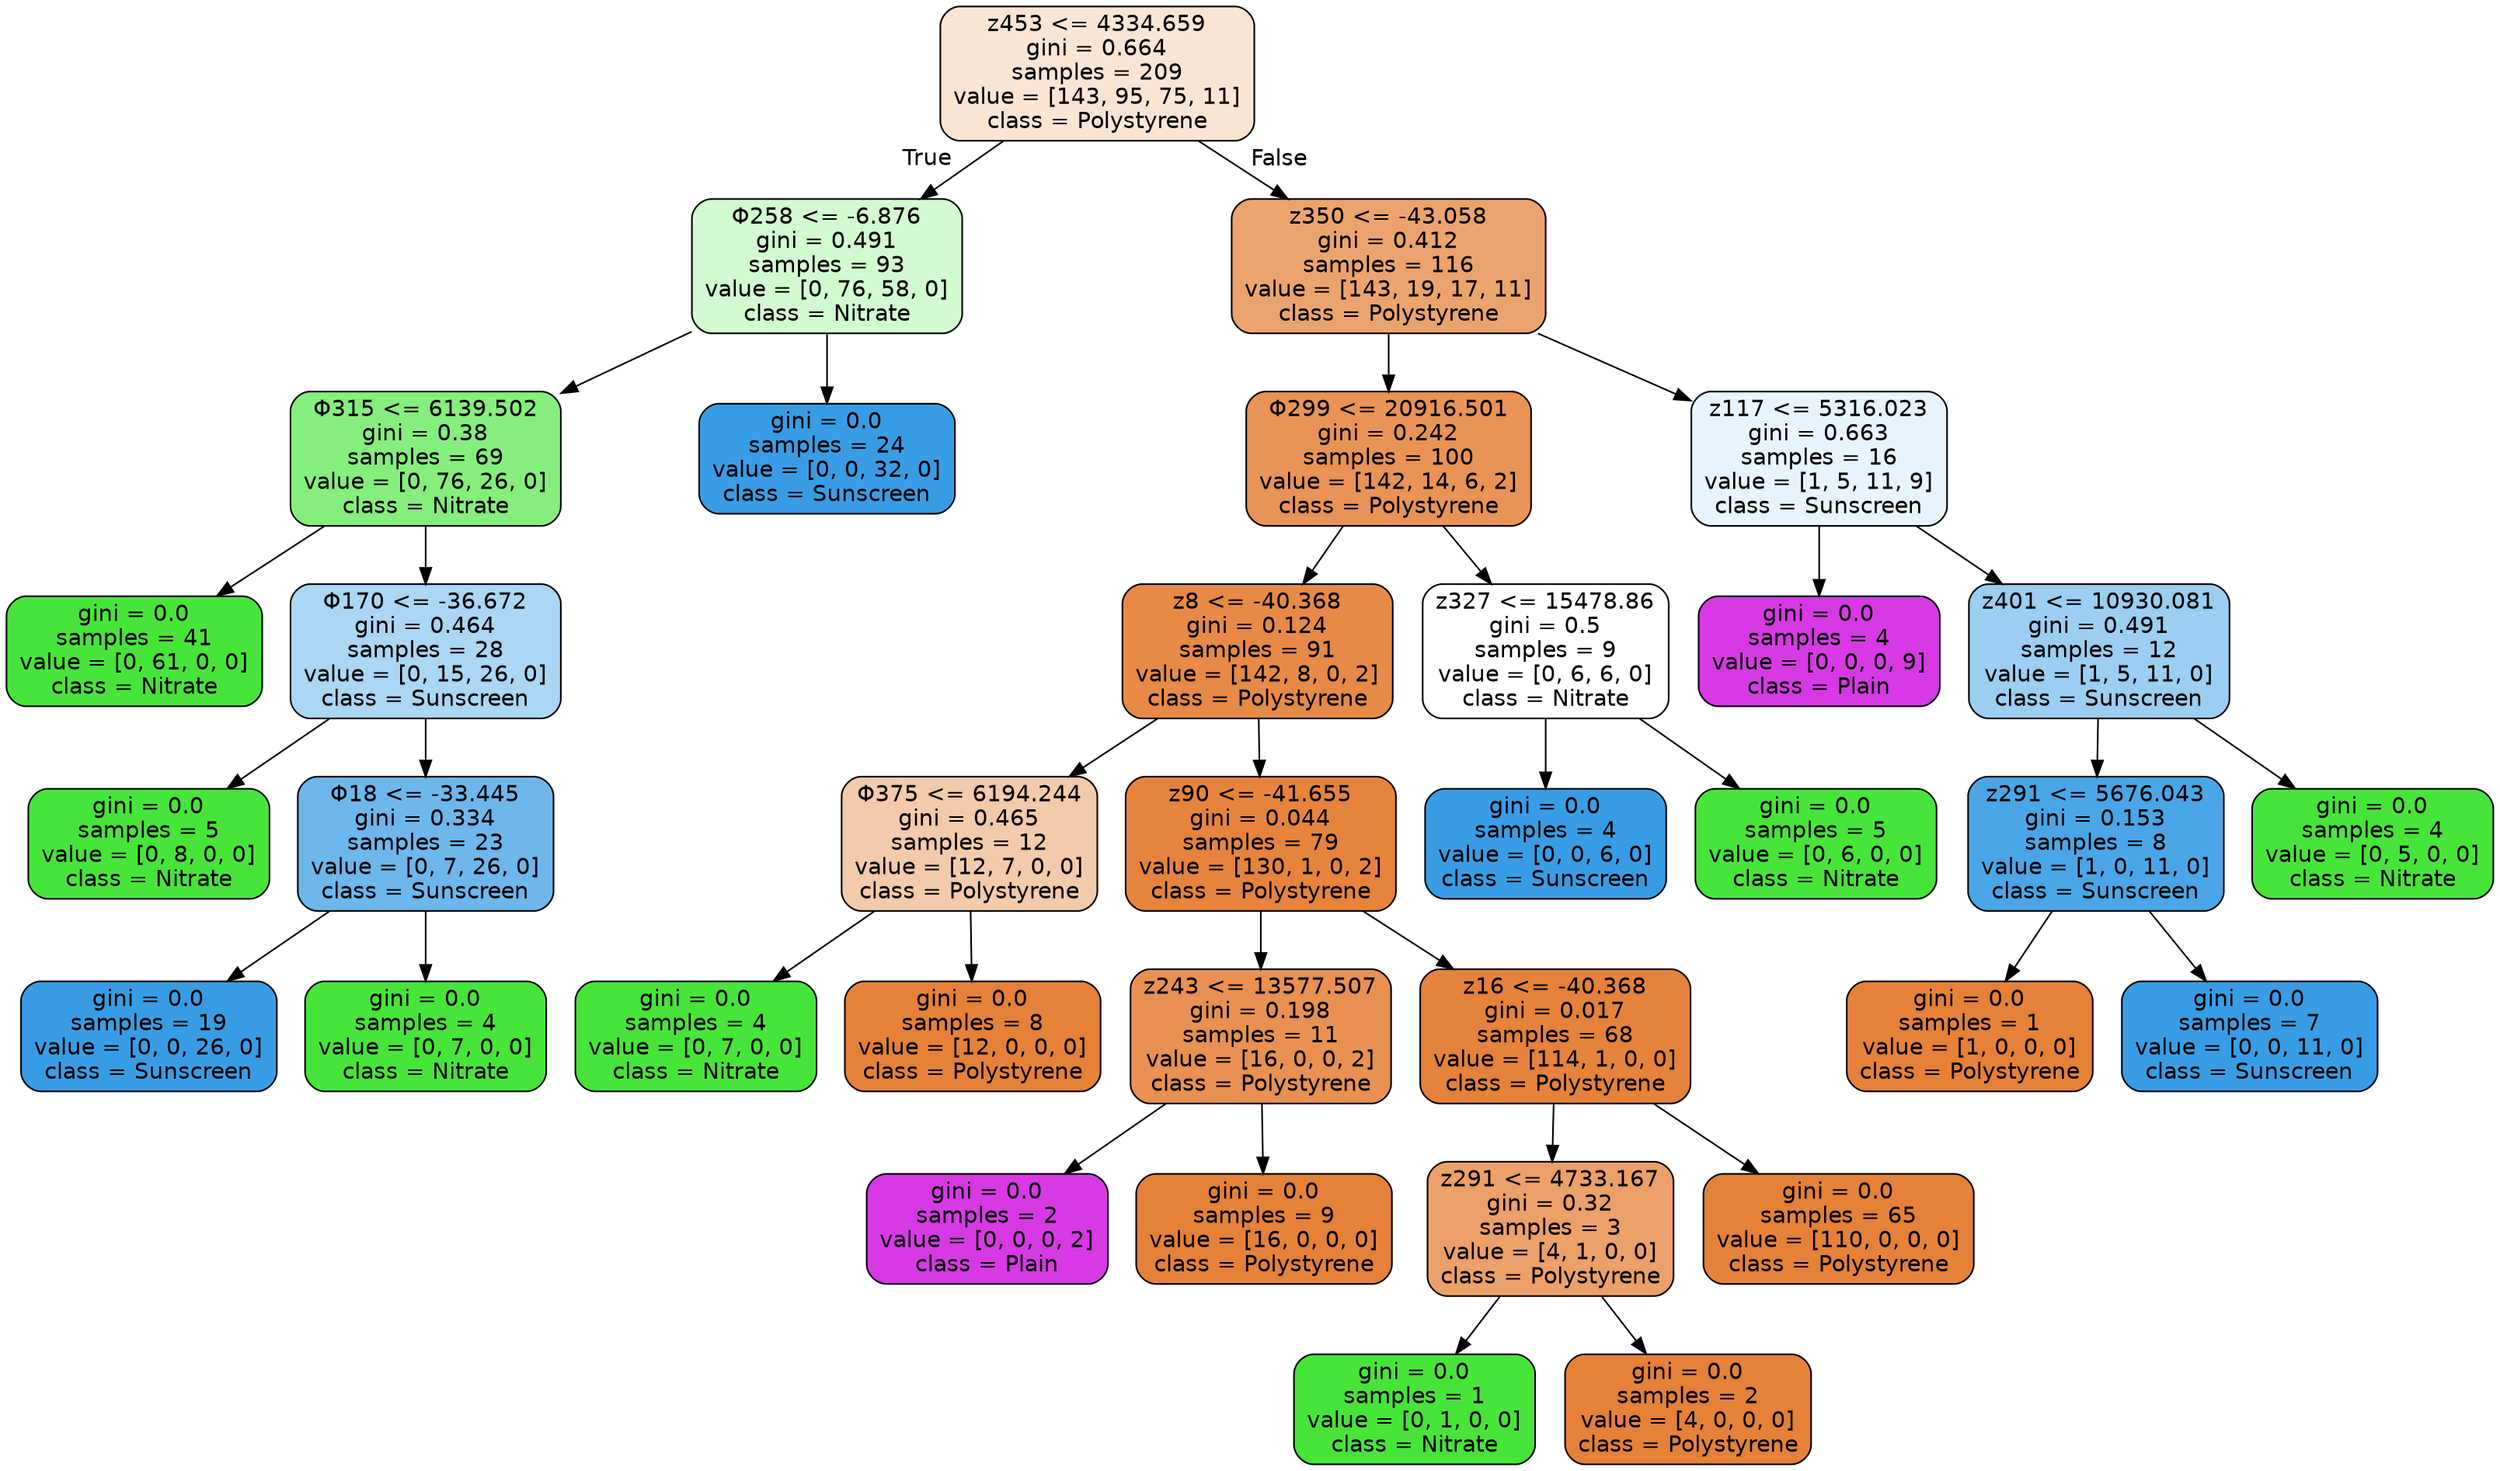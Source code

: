 digraph Tree {
node [shape=box, style="filled, rounded", color="black", fontname="helvetica"] ;
edge [fontname="helvetica"] ;
0 [label="z453 <= 4334.659\ngini = 0.664\nsamples = 209\nvalue = [143, 95, 75, 11]\nclass = Polystyrene", fillcolor="#fae5d5"] ;
1 [label="Φ258 <= -6.876\ngini = 0.491\nsamples = 93\nvalue = [0, 76, 58, 0]\nclass = Nitrate", fillcolor="#d3f9d0"] ;
0 -> 1 [labeldistance=2.5, labelangle=45, headlabel="True"] ;
2 [label="Φ315 <= 6139.502\ngini = 0.38\nsamples = 69\nvalue = [0, 76, 26, 0]\nclass = Nitrate", fillcolor="#86ee7d"] ;
1 -> 2 ;
3 [label="gini = 0.0\nsamples = 41\nvalue = [0, 61, 0, 0]\nclass = Nitrate", fillcolor="#47e539"] ;
2 -> 3 ;
4 [label="Φ170 <= -36.672\ngini = 0.464\nsamples = 28\nvalue = [0, 15, 26, 0]\nclass = Sunscreen", fillcolor="#abd6f4"] ;
2 -> 4 ;
5 [label="gini = 0.0\nsamples = 5\nvalue = [0, 8, 0, 0]\nclass = Nitrate", fillcolor="#47e539"] ;
4 -> 5 ;
6 [label="Φ18 <= -33.445\ngini = 0.334\nsamples = 23\nvalue = [0, 7, 26, 0]\nclass = Sunscreen", fillcolor="#6eb7ec"] ;
4 -> 6 ;
7 [label="gini = 0.0\nsamples = 19\nvalue = [0, 0, 26, 0]\nclass = Sunscreen", fillcolor="#399de5"] ;
6 -> 7 ;
8 [label="gini = 0.0\nsamples = 4\nvalue = [0, 7, 0, 0]\nclass = Nitrate", fillcolor="#47e539"] ;
6 -> 8 ;
9 [label="gini = 0.0\nsamples = 24\nvalue = [0, 0, 32, 0]\nclass = Sunscreen", fillcolor="#399de5"] ;
1 -> 9 ;
10 [label="z350 <= -43.058\ngini = 0.412\nsamples = 116\nvalue = [143, 19, 17, 11]\nclass = Polystyrene", fillcolor="#eca46f"] ;
0 -> 10 [labeldistance=2.5, labelangle=-45, headlabel="False"] ;
11 [label="Φ299 <= 20916.501\ngini = 0.242\nsamples = 100\nvalue = [142, 14, 6, 2]\nclass = Polystyrene", fillcolor="#e99356"] ;
10 -> 11 ;
12 [label="z8 <= -40.368\ngini = 0.124\nsamples = 91\nvalue = [142, 8, 0, 2]\nclass = Polystyrene", fillcolor="#e78a47"] ;
11 -> 12 ;
13 [label="Φ375 <= 6194.244\ngini = 0.465\nsamples = 12\nvalue = [12, 7, 0, 0]\nclass = Polystyrene", fillcolor="#f4caac"] ;
12 -> 13 ;
14 [label="gini = 0.0\nsamples = 4\nvalue = [0, 7, 0, 0]\nclass = Nitrate", fillcolor="#47e539"] ;
13 -> 14 ;
15 [label="gini = 0.0\nsamples = 8\nvalue = [12, 0, 0, 0]\nclass = Polystyrene", fillcolor="#e58139"] ;
13 -> 15 ;
16 [label="z90 <= -41.655\ngini = 0.044\nsamples = 79\nvalue = [130, 1, 0, 2]\nclass = Polystyrene", fillcolor="#e6843e"] ;
12 -> 16 ;
17 [label="z243 <= 13577.507\ngini = 0.198\nsamples = 11\nvalue = [16, 0, 0, 2]\nclass = Polystyrene", fillcolor="#e89152"] ;
16 -> 17 ;
18 [label="gini = 0.0\nsamples = 2\nvalue = [0, 0, 0, 2]\nclass = Plain", fillcolor="#d739e5"] ;
17 -> 18 ;
19 [label="gini = 0.0\nsamples = 9\nvalue = [16, 0, 0, 0]\nclass = Polystyrene", fillcolor="#e58139"] ;
17 -> 19 ;
20 [label="z16 <= -40.368\ngini = 0.017\nsamples = 68\nvalue = [114, 1, 0, 0]\nclass = Polystyrene", fillcolor="#e5823b"] ;
16 -> 20 ;
21 [label="z291 <= 4733.167\ngini = 0.32\nsamples = 3\nvalue = [4, 1, 0, 0]\nclass = Polystyrene", fillcolor="#eca06a"] ;
20 -> 21 ;
22 [label="gini = 0.0\nsamples = 1\nvalue = [0, 1, 0, 0]\nclass = Nitrate", fillcolor="#47e539"] ;
21 -> 22 ;
23 [label="gini = 0.0\nsamples = 2\nvalue = [4, 0, 0, 0]\nclass = Polystyrene", fillcolor="#e58139"] ;
21 -> 23 ;
24 [label="gini = 0.0\nsamples = 65\nvalue = [110, 0, 0, 0]\nclass = Polystyrene", fillcolor="#e58139"] ;
20 -> 24 ;
25 [label="z327 <= 15478.86\ngini = 0.5\nsamples = 9\nvalue = [0, 6, 6, 0]\nclass = Nitrate", fillcolor="#ffffff"] ;
11 -> 25 ;
26 [label="gini = 0.0\nsamples = 4\nvalue = [0, 0, 6, 0]\nclass = Sunscreen", fillcolor="#399de5"] ;
25 -> 26 ;
27 [label="gini = 0.0\nsamples = 5\nvalue = [0, 6, 0, 0]\nclass = Nitrate", fillcolor="#47e539"] ;
25 -> 27 ;
28 [label="z117 <= 5316.023\ngini = 0.663\nsamples = 16\nvalue = [1, 5, 11, 9]\nclass = Sunscreen", fillcolor="#e8f3fc"] ;
10 -> 28 ;
29 [label="gini = 0.0\nsamples = 4\nvalue = [0, 0, 0, 9]\nclass = Plain", fillcolor="#d739e5"] ;
28 -> 29 ;
30 [label="z401 <= 10930.081\ngini = 0.491\nsamples = 12\nvalue = [1, 5, 11, 0]\nclass = Sunscreen", fillcolor="#9ccef2"] ;
28 -> 30 ;
31 [label="z291 <= 5676.043\ngini = 0.153\nsamples = 8\nvalue = [1, 0, 11, 0]\nclass = Sunscreen", fillcolor="#4ba6e7"] ;
30 -> 31 ;
32 [label="gini = 0.0\nsamples = 1\nvalue = [1, 0, 0, 0]\nclass = Polystyrene", fillcolor="#e58139"] ;
31 -> 32 ;
33 [label="gini = 0.0\nsamples = 7\nvalue = [0, 0, 11, 0]\nclass = Sunscreen", fillcolor="#399de5"] ;
31 -> 33 ;
34 [label="gini = 0.0\nsamples = 4\nvalue = [0, 5, 0, 0]\nclass = Nitrate", fillcolor="#47e539"] ;
30 -> 34 ;
}